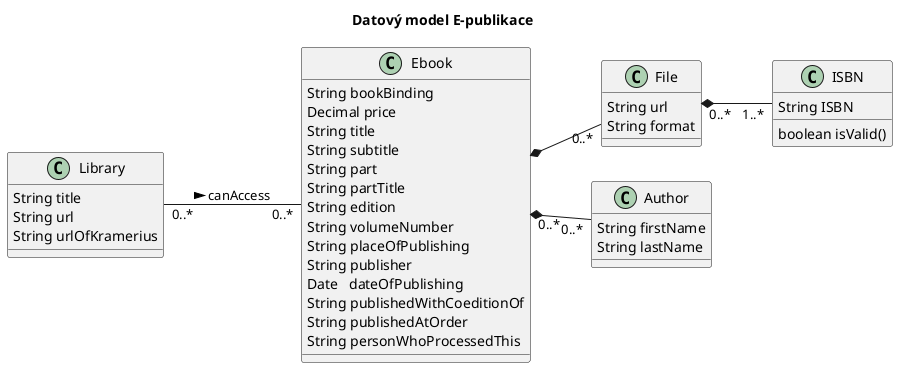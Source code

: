 @startuml
left to right direction
title Datový model E-publikace

class Library {
      String title
      String url
      String urlOfKramerius
}

class ISBN {
      String ISBN
      boolean isValid()
}

class File {
      String url
      String format
}

class Author {
      String firstName
      String lastName
}

class Ebook {
      String bookBinding
      Decimal price
      String title
      String subtitle
      String part
      String partTitle
      String edition
      String volumeNumber
      String placeOfPublishing
      String publisher
      Date   dateOfPublishing
      String publishedWithCoeditionOf
      String publishedAtOrder
      String personWhoProcessedThis
}

Library "0..*" -- "0..*" Ebook: canAccess >
Ebook *-- "0..*" File
Ebook "0..*" *-- "0..*" Author
File "0..*" *-- "1..*" ISBN


@enduml